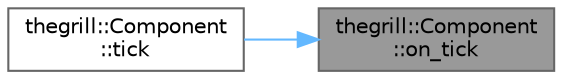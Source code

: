 digraph "thegrill::Component::on_tick"
{
 // LATEX_PDF_SIZE
  bgcolor="transparent";
  edge [fontname=Helvetica,fontsize=10,labelfontname=Helvetica,labelfontsize=10];
  node [fontname=Helvetica,fontsize=10,shape=box,height=0.2,width=0.4];
  rankdir="RL";
  Node1 [id="Node000001",label="thegrill::Component\l::on_tick",height=0.2,width=0.4,color="gray40", fillcolor="grey60", style="filled", fontcolor="black",tooltip="Called every frame to update the component."];
  Node1 -> Node2 [id="edge1_Node000001_Node000002",dir="back",color="steelblue1",style="solid",tooltip=" "];
  Node2 [id="Node000002",label="thegrill::Component\l::tick",height=0.2,width=0.4,color="grey40", fillcolor="white", style="filled",URL="$structthegrill_1_1_component.html#a57bcf963c4117fcb7186b88b129c03c0",tooltip=" "];
}
